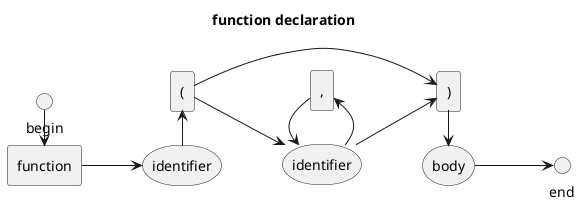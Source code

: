 @startuml
left to right direction
title function declaration

circle "begin" as BEGIN
circle "end" as END
rectangle function
storage "identifier" as identifier1
rectangle "(" as L
storage "identifier" as identifier2
rectangle "," as comma
rectangle ")" as R
storage body


BEGIN->function
function-->identifier1
L<-identifier1
L-->R
L-->identifier2
identifier2-->R
comma<-identifier2
comma->identifier2
R->body
body-->END
@enduml
